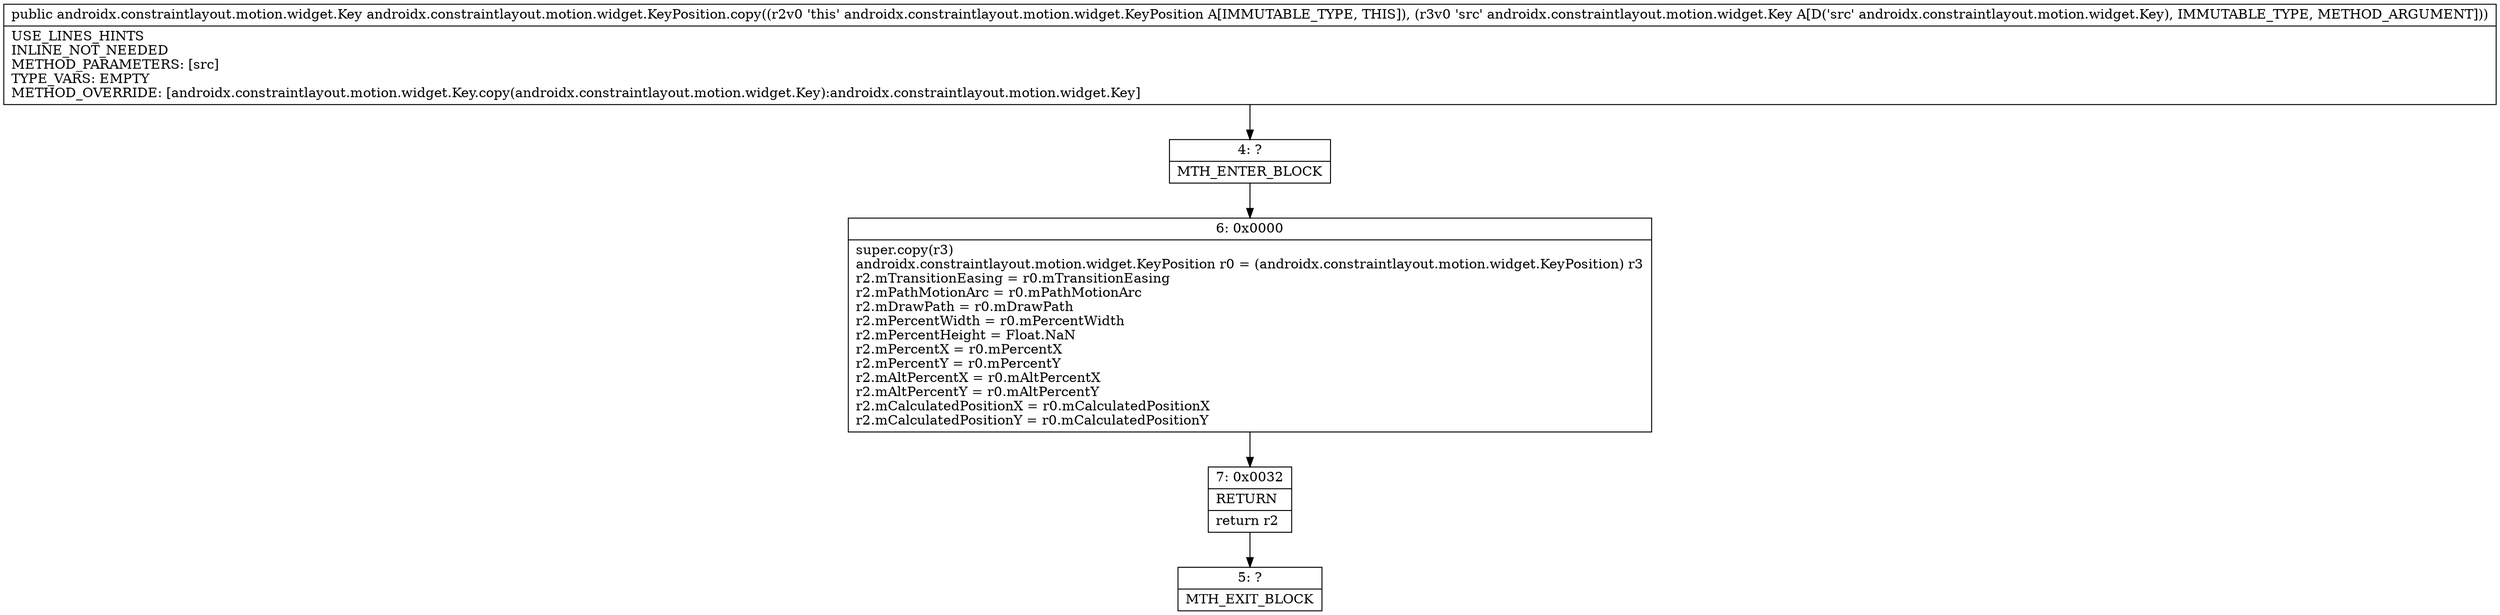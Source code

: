 digraph "CFG forandroidx.constraintlayout.motion.widget.KeyPosition.copy(Landroidx\/constraintlayout\/motion\/widget\/Key;)Landroidx\/constraintlayout\/motion\/widget\/Key;" {
Node_4 [shape=record,label="{4\:\ ?|MTH_ENTER_BLOCK\l}"];
Node_6 [shape=record,label="{6\:\ 0x0000|super.copy(r3)\landroidx.constraintlayout.motion.widget.KeyPosition r0 = (androidx.constraintlayout.motion.widget.KeyPosition) r3\lr2.mTransitionEasing = r0.mTransitionEasing\lr2.mPathMotionArc = r0.mPathMotionArc\lr2.mDrawPath = r0.mDrawPath\lr2.mPercentWidth = r0.mPercentWidth\lr2.mPercentHeight = Float.NaN\lr2.mPercentX = r0.mPercentX\lr2.mPercentY = r0.mPercentY\lr2.mAltPercentX = r0.mAltPercentX\lr2.mAltPercentY = r0.mAltPercentY\lr2.mCalculatedPositionX = r0.mCalculatedPositionX\lr2.mCalculatedPositionY = r0.mCalculatedPositionY\l}"];
Node_7 [shape=record,label="{7\:\ 0x0032|RETURN\l|return r2\l}"];
Node_5 [shape=record,label="{5\:\ ?|MTH_EXIT_BLOCK\l}"];
MethodNode[shape=record,label="{public androidx.constraintlayout.motion.widget.Key androidx.constraintlayout.motion.widget.KeyPosition.copy((r2v0 'this' androidx.constraintlayout.motion.widget.KeyPosition A[IMMUTABLE_TYPE, THIS]), (r3v0 'src' androidx.constraintlayout.motion.widget.Key A[D('src' androidx.constraintlayout.motion.widget.Key), IMMUTABLE_TYPE, METHOD_ARGUMENT]))  | USE_LINES_HINTS\lINLINE_NOT_NEEDED\lMETHOD_PARAMETERS: [src]\lTYPE_VARS: EMPTY\lMETHOD_OVERRIDE: [androidx.constraintlayout.motion.widget.Key.copy(androidx.constraintlayout.motion.widget.Key):androidx.constraintlayout.motion.widget.Key]\l}"];
MethodNode -> Node_4;Node_4 -> Node_6;
Node_6 -> Node_7;
Node_7 -> Node_5;
}

